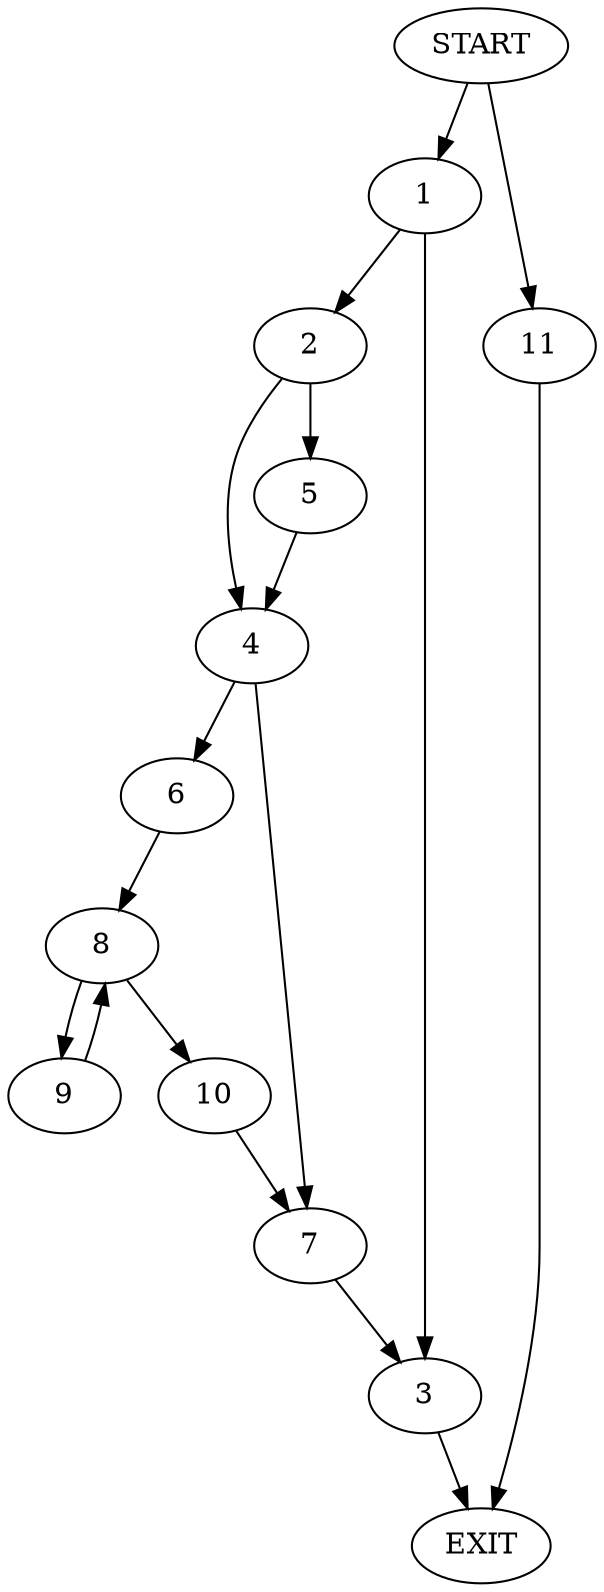 digraph {
0 [label="START"]
12 [label="EXIT"]
0 -> 1
1 -> 2
1 -> 3
3 -> 12
2 -> 4
2 -> 5
5 -> 4
4 -> 6
4 -> 7
7 -> 3
6 -> 8
8 -> 9
8 -> 10
9 -> 8
10 -> 7
0 -> 11
11 -> 12
}
